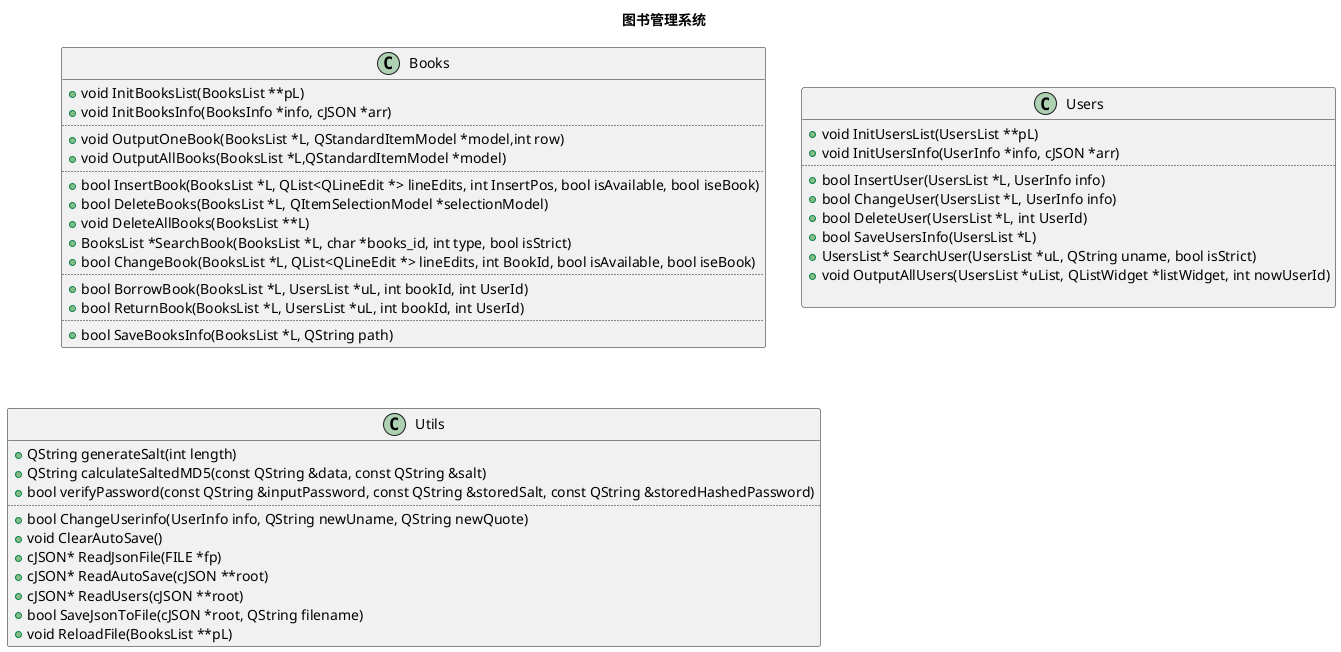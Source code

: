 @startuml

title **图书管理系统**

class Books{
  +void InitBooksList(BooksList **pL)
  +void InitBooksInfo(BooksInfo *info, cJSON *arr)
  ..
  +void OutputOneBook(BooksList *L, QStandardItemModel *model,int row)
  +void OutputAllBooks(BooksList *L,QStandardItemModel *model)
  ..
  +bool InsertBook(BooksList *L, QList<QLineEdit *> lineEdits, int InsertPos, bool isAvailable, bool iseBook)
  +bool DeleteBooks(BooksList *L, QItemSelectionModel *selectionModel)
  +void DeleteAllBooks(BooksList **L)
  +BooksList *SearchBook(BooksList *L, char *books_id, int type, bool isStrict)
  +bool ChangeBook(BooksList *L, QList<QLineEdit *> lineEdits, int BookId, bool isAvailable, bool iseBook)
  ..
  +bool BorrowBook(BooksList *L, UsersList *uL, int bookId, int UserId)
  +bool ReturnBook(BooksList *L, UsersList *uL, int bookId, int UserId)
  ..
  +bool SaveBooksInfo(BooksList *L, QString path)
}

class Users{
  +void InitUsersList(UsersList **pL)
  +void InitUsersInfo(UserInfo *info, cJSON *arr)
  ..
  +bool InsertUser(UsersList *L, UserInfo info)
  +bool ChangeUser(UsersList *L, UserInfo info)
  +bool DeleteUser(UsersList *L, int UserId)
  +bool SaveUsersInfo(UsersList *L)
  +UsersList* SearchUser(UsersList *uL, QString uname, bool isStrict)
  +void OutputAllUsers(UsersList *uList, QListWidget *listWidget, int nowUserId)
  
}

class Utils{
  +QString generateSalt(int length)
  +QString calculateSaltedMD5(const QString &data, const QString &salt)
  +bool verifyPassword(const QString &inputPassword, const QString &storedSalt, const QString &storedHashedPassword)
  ..
  +bool ChangeUserinfo(UserInfo info, QString newUname, QString newQuote)
  +void ClearAutoSave()
  +cJSON* ReadJsonFile(FILE *fp)
  +cJSON* ReadAutoSave(cJSON **root)
  +cJSON* ReadUsers(cJSON **root)
  +bool SaveJsonToFile(cJSON *root, QString filename)
  +void ReloadFile(BooksList **pL)
}

@enduml